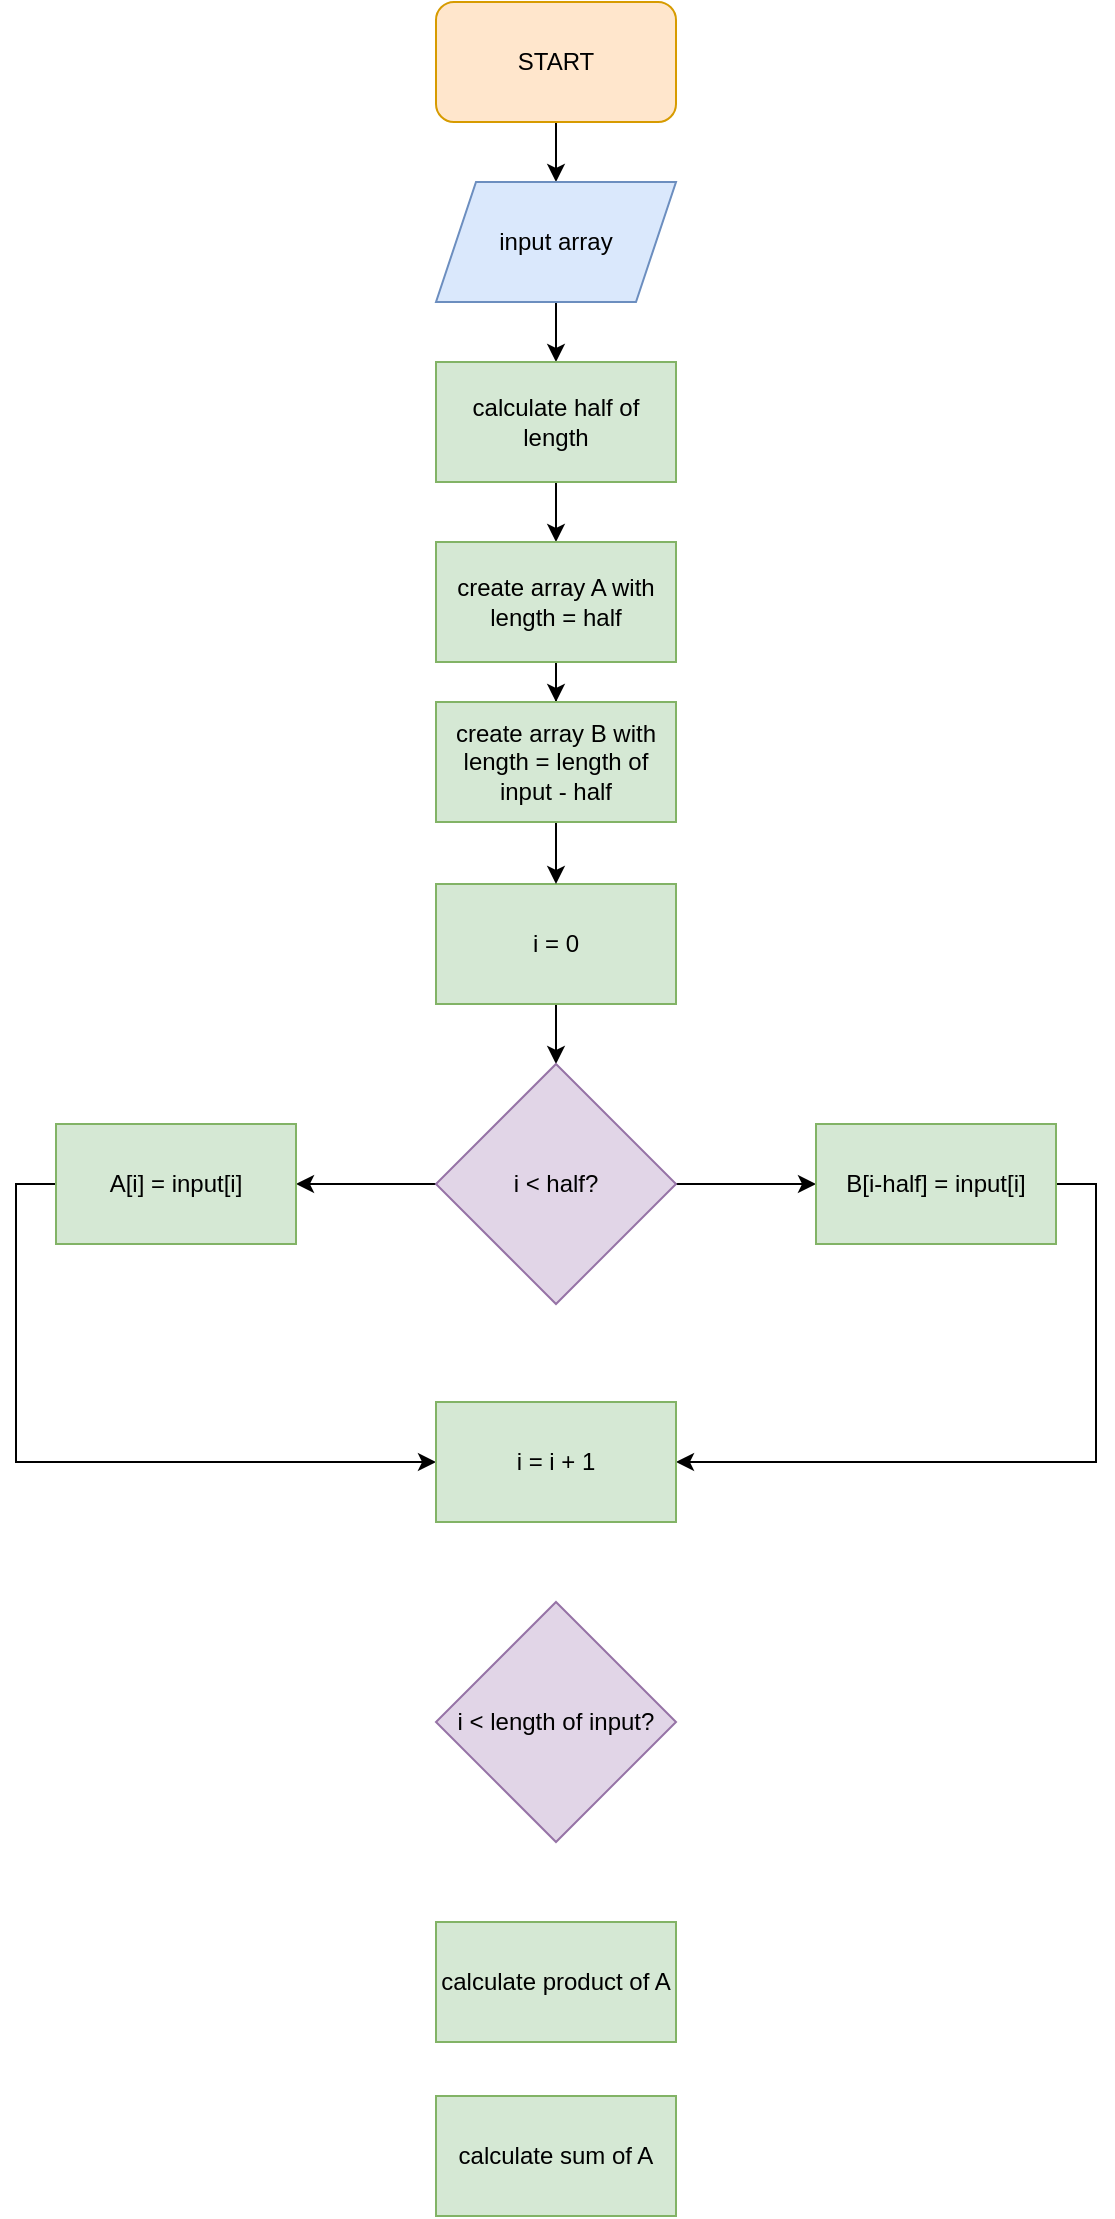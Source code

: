 <mxfile version="16.5.3" type="github">
  <diagram id="-LZf9AefiTZmt2H-gcMA" name="Page-1">
    <mxGraphModel dx="768" dy="420" grid="1" gridSize="10" guides="1" tooltips="1" connect="1" arrows="1" fold="1" page="1" pageScale="1" pageWidth="1169" pageHeight="1654" math="0" shadow="0">
      <root>
        <mxCell id="0" />
        <mxCell id="1" parent="0" />
        <mxCell id="YdoLaFFyJgVWIJCRqXyl-4" style="edgeStyle=orthogonalEdgeStyle;rounded=0;orthogonalLoop=1;jettySize=auto;html=1;exitX=0.5;exitY=1;exitDx=0;exitDy=0;entryX=0.5;entryY=0;entryDx=0;entryDy=0;" edge="1" parent="1" source="YdoLaFFyJgVWIJCRqXyl-1" target="YdoLaFFyJgVWIJCRqXyl-2">
          <mxGeometry relative="1" as="geometry" />
        </mxCell>
        <mxCell id="YdoLaFFyJgVWIJCRqXyl-1" value="START" style="rounded=1;whiteSpace=wrap;html=1;fillColor=#ffe6cc;strokeColor=#d79b00;" vertex="1" parent="1">
          <mxGeometry x="350" y="20" width="120" height="60" as="geometry" />
        </mxCell>
        <mxCell id="YdoLaFFyJgVWIJCRqXyl-6" style="edgeStyle=orthogonalEdgeStyle;rounded=0;orthogonalLoop=1;jettySize=auto;html=1;exitX=0.5;exitY=1;exitDx=0;exitDy=0;" edge="1" parent="1" source="YdoLaFFyJgVWIJCRqXyl-2" target="YdoLaFFyJgVWIJCRqXyl-5">
          <mxGeometry relative="1" as="geometry" />
        </mxCell>
        <mxCell id="YdoLaFFyJgVWIJCRqXyl-2" value="input array" style="shape=parallelogram;perimeter=parallelogramPerimeter;whiteSpace=wrap;html=1;fixedSize=1;fillColor=#dae8fc;strokeColor=#6c8ebf;" vertex="1" parent="1">
          <mxGeometry x="350" y="110" width="120" height="60" as="geometry" />
        </mxCell>
        <mxCell id="YdoLaFFyJgVWIJCRqXyl-14" style="edgeStyle=orthogonalEdgeStyle;rounded=0;orthogonalLoop=1;jettySize=auto;html=1;exitX=0.5;exitY=1;exitDx=0;exitDy=0;" edge="1" parent="1" source="YdoLaFFyJgVWIJCRqXyl-5" target="YdoLaFFyJgVWIJCRqXyl-12">
          <mxGeometry relative="1" as="geometry" />
        </mxCell>
        <mxCell id="YdoLaFFyJgVWIJCRqXyl-5" value="calculate half of length" style="rounded=0;whiteSpace=wrap;html=1;fillColor=#d5e8d4;strokeColor=#82b366;" vertex="1" parent="1">
          <mxGeometry x="350" y="200" width="120" height="60" as="geometry" />
        </mxCell>
        <mxCell id="YdoLaFFyJgVWIJCRqXyl-10" style="edgeStyle=orthogonalEdgeStyle;rounded=0;orthogonalLoop=1;jettySize=auto;html=1;exitX=0.5;exitY=1;exitDx=0;exitDy=0;" edge="1" parent="1" source="YdoLaFFyJgVWIJCRqXyl-7" target="YdoLaFFyJgVWIJCRqXyl-9">
          <mxGeometry relative="1" as="geometry" />
        </mxCell>
        <mxCell id="YdoLaFFyJgVWIJCRqXyl-7" value="i = 0" style="rounded=0;whiteSpace=wrap;html=1;fillColor=#d5e8d4;strokeColor=#82b366;" vertex="1" parent="1">
          <mxGeometry x="350" y="461" width="120" height="60" as="geometry" />
        </mxCell>
        <mxCell id="YdoLaFFyJgVWIJCRqXyl-19" style="edgeStyle=orthogonalEdgeStyle;rounded=0;orthogonalLoop=1;jettySize=auto;html=1;exitX=0;exitY=0.5;exitDx=0;exitDy=0;" edge="1" parent="1" source="YdoLaFFyJgVWIJCRqXyl-9" target="YdoLaFFyJgVWIJCRqXyl-17">
          <mxGeometry relative="1" as="geometry" />
        </mxCell>
        <mxCell id="YdoLaFFyJgVWIJCRqXyl-20" style="edgeStyle=orthogonalEdgeStyle;rounded=0;orthogonalLoop=1;jettySize=auto;html=1;exitX=1;exitY=0.5;exitDx=0;exitDy=0;" edge="1" parent="1" source="YdoLaFFyJgVWIJCRqXyl-9" target="YdoLaFFyJgVWIJCRqXyl-18">
          <mxGeometry relative="1" as="geometry" />
        </mxCell>
        <mxCell id="YdoLaFFyJgVWIJCRqXyl-9" value="i &amp;lt; half?" style="rhombus;whiteSpace=wrap;html=1;fillColor=#e1d5e7;strokeColor=#9673a6;" vertex="1" parent="1">
          <mxGeometry x="350" y="551" width="120" height="120" as="geometry" />
        </mxCell>
        <mxCell id="YdoLaFFyJgVWIJCRqXyl-15" style="edgeStyle=orthogonalEdgeStyle;rounded=0;orthogonalLoop=1;jettySize=auto;html=1;exitX=0.5;exitY=1;exitDx=0;exitDy=0;" edge="1" parent="1" source="YdoLaFFyJgVWIJCRqXyl-12" target="YdoLaFFyJgVWIJCRqXyl-13">
          <mxGeometry relative="1" as="geometry" />
        </mxCell>
        <mxCell id="YdoLaFFyJgVWIJCRqXyl-12" value="create array A with length = half" style="rounded=0;whiteSpace=wrap;html=1;fillColor=#d5e8d4;strokeColor=#82b366;" vertex="1" parent="1">
          <mxGeometry x="350" y="290" width="120" height="60" as="geometry" />
        </mxCell>
        <mxCell id="YdoLaFFyJgVWIJCRqXyl-16" style="edgeStyle=orthogonalEdgeStyle;rounded=0;orthogonalLoop=1;jettySize=auto;html=1;exitX=0.5;exitY=1;exitDx=0;exitDy=0;" edge="1" parent="1" source="YdoLaFFyJgVWIJCRqXyl-13" target="YdoLaFFyJgVWIJCRqXyl-7">
          <mxGeometry relative="1" as="geometry" />
        </mxCell>
        <mxCell id="YdoLaFFyJgVWIJCRqXyl-13" value="create array B with length = length of input - half" style="rounded=0;whiteSpace=wrap;html=1;fillColor=#d5e8d4;strokeColor=#82b366;" vertex="1" parent="1">
          <mxGeometry x="350" y="370" width="120" height="60" as="geometry" />
        </mxCell>
        <mxCell id="YdoLaFFyJgVWIJCRqXyl-26" style="edgeStyle=orthogonalEdgeStyle;rounded=0;orthogonalLoop=1;jettySize=auto;html=1;exitX=0;exitY=0.5;exitDx=0;exitDy=0;entryX=0;entryY=0.5;entryDx=0;entryDy=0;" edge="1" parent="1" source="YdoLaFFyJgVWIJCRqXyl-17" target="YdoLaFFyJgVWIJCRqXyl-23">
          <mxGeometry relative="1" as="geometry" />
        </mxCell>
        <mxCell id="YdoLaFFyJgVWIJCRqXyl-17" value="A[i] = input[i]" style="rounded=0;whiteSpace=wrap;html=1;fillColor=#d5e8d4;strokeColor=#82b366;" vertex="1" parent="1">
          <mxGeometry x="160" y="581" width="120" height="60" as="geometry" />
        </mxCell>
        <mxCell id="YdoLaFFyJgVWIJCRqXyl-25" style="edgeStyle=orthogonalEdgeStyle;rounded=0;orthogonalLoop=1;jettySize=auto;html=1;exitX=1;exitY=0.5;exitDx=0;exitDy=0;entryX=1;entryY=0.5;entryDx=0;entryDy=0;" edge="1" parent="1" source="YdoLaFFyJgVWIJCRqXyl-18" target="YdoLaFFyJgVWIJCRqXyl-23">
          <mxGeometry relative="1" as="geometry" />
        </mxCell>
        <mxCell id="YdoLaFFyJgVWIJCRqXyl-18" value="B[i-half] = input[i]" style="rounded=0;whiteSpace=wrap;html=1;fillColor=#d5e8d4;strokeColor=#82b366;" vertex="1" parent="1">
          <mxGeometry x="540" y="581" width="120" height="60" as="geometry" />
        </mxCell>
        <mxCell id="YdoLaFFyJgVWIJCRqXyl-21" value="calculate product of A" style="rounded=0;whiteSpace=wrap;html=1;fillColor=#d5e8d4;strokeColor=#82b366;" vertex="1" parent="1">
          <mxGeometry x="350" y="980" width="120" height="60" as="geometry" />
        </mxCell>
        <mxCell id="YdoLaFFyJgVWIJCRqXyl-22" value="calculate sum of A" style="rounded=0;whiteSpace=wrap;html=1;fillColor=#d5e8d4;strokeColor=#82b366;" vertex="1" parent="1">
          <mxGeometry x="350" y="1067" width="120" height="60" as="geometry" />
        </mxCell>
        <mxCell id="YdoLaFFyJgVWIJCRqXyl-23" value="i = i + 1" style="rounded=0;whiteSpace=wrap;html=1;fillColor=#d5e8d4;strokeColor=#82b366;" vertex="1" parent="1">
          <mxGeometry x="350" y="720" width="120" height="60" as="geometry" />
        </mxCell>
        <mxCell id="YdoLaFFyJgVWIJCRqXyl-24" value="i &amp;lt; length of input?" style="rhombus;whiteSpace=wrap;html=1;fillColor=#e1d5e7;strokeColor=#9673a6;" vertex="1" parent="1">
          <mxGeometry x="350" y="820" width="120" height="120" as="geometry" />
        </mxCell>
      </root>
    </mxGraphModel>
  </diagram>
</mxfile>

